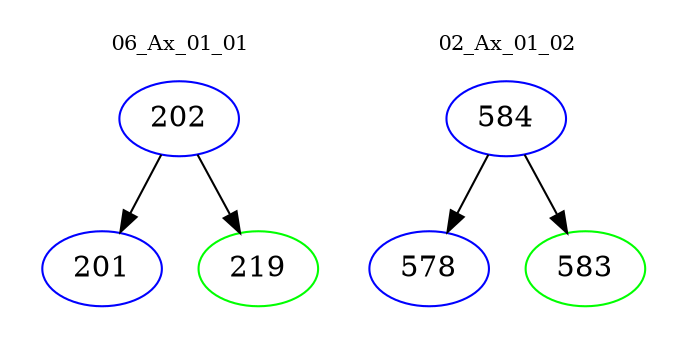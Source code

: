 digraph{
subgraph cluster_0 {
color = white
label = "06_Ax_01_01";
fontsize=10;
T0_202 [label="202", color="blue"]
T0_202 -> T0_201 [color="black"]
T0_201 [label="201", color="blue"]
T0_202 -> T0_219 [color="black"]
T0_219 [label="219", color="green"]
}
subgraph cluster_1 {
color = white
label = "02_Ax_01_02";
fontsize=10;
T1_584 [label="584", color="blue"]
T1_584 -> T1_578 [color="black"]
T1_578 [label="578", color="blue"]
T1_584 -> T1_583 [color="black"]
T1_583 [label="583", color="green"]
}
}

